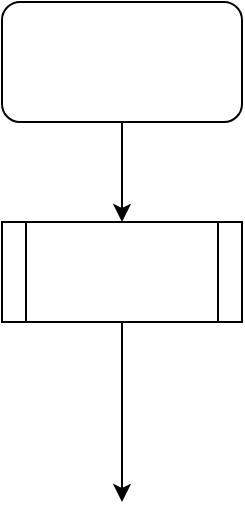 <mxfile version="23.1.5" type="github">
  <diagram name="Page-1" id="FPCuOwBF4VmP9KWCCPm7">
    <mxGraphModel dx="181" dy="444" grid="1" gridSize="10" guides="1" tooltips="1" connect="1" arrows="1" fold="1" page="1" pageScale="1" pageWidth="827" pageHeight="1169" math="0" shadow="0">
      <root>
        <mxCell id="0" />
        <mxCell id="1" parent="0" />
        <mxCell id="WUuHelb98d5M-OrQB5ol-4" style="edgeStyle=orthogonalEdgeStyle;rounded=0;orthogonalLoop=1;jettySize=auto;html=1;entryX=0.5;entryY=0;entryDx=0;entryDy=0;" edge="1" parent="1" source="WUuHelb98d5M-OrQB5ol-1" target="WUuHelb98d5M-OrQB5ol-2">
          <mxGeometry relative="1" as="geometry" />
        </mxCell>
        <mxCell id="WUuHelb98d5M-OrQB5ol-1" value="" style="rounded=1;whiteSpace=wrap;html=1;" vertex="1" parent="1">
          <mxGeometry x="50" y="30" width="120" height="60" as="geometry" />
        </mxCell>
        <mxCell id="WUuHelb98d5M-OrQB5ol-2" value="" style="shape=process;whiteSpace=wrap;html=1;backgroundOutline=1;" vertex="1" parent="1">
          <mxGeometry x="50" y="140" width="120" height="50" as="geometry" />
        </mxCell>
        <mxCell id="WUuHelb98d5M-OrQB5ol-3" value="" style="endArrow=classic;html=1;rounded=0;exitX=0.5;exitY=1;exitDx=0;exitDy=0;" edge="1" parent="1" source="WUuHelb98d5M-OrQB5ol-2">
          <mxGeometry width="50" height="50" relative="1" as="geometry">
            <mxPoint x="80" y="260" as="sourcePoint" />
            <mxPoint x="110" y="280" as="targetPoint" />
          </mxGeometry>
        </mxCell>
      </root>
    </mxGraphModel>
  </diagram>
</mxfile>

